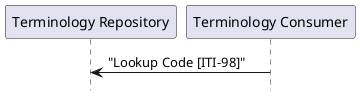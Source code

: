 @startuml
hide footbox

participant "Terminology Repository" as Server 
participant "Terminology Consumer" as Client 

Server <- Client : "Lookup Code [ITI-98]"
@enduml